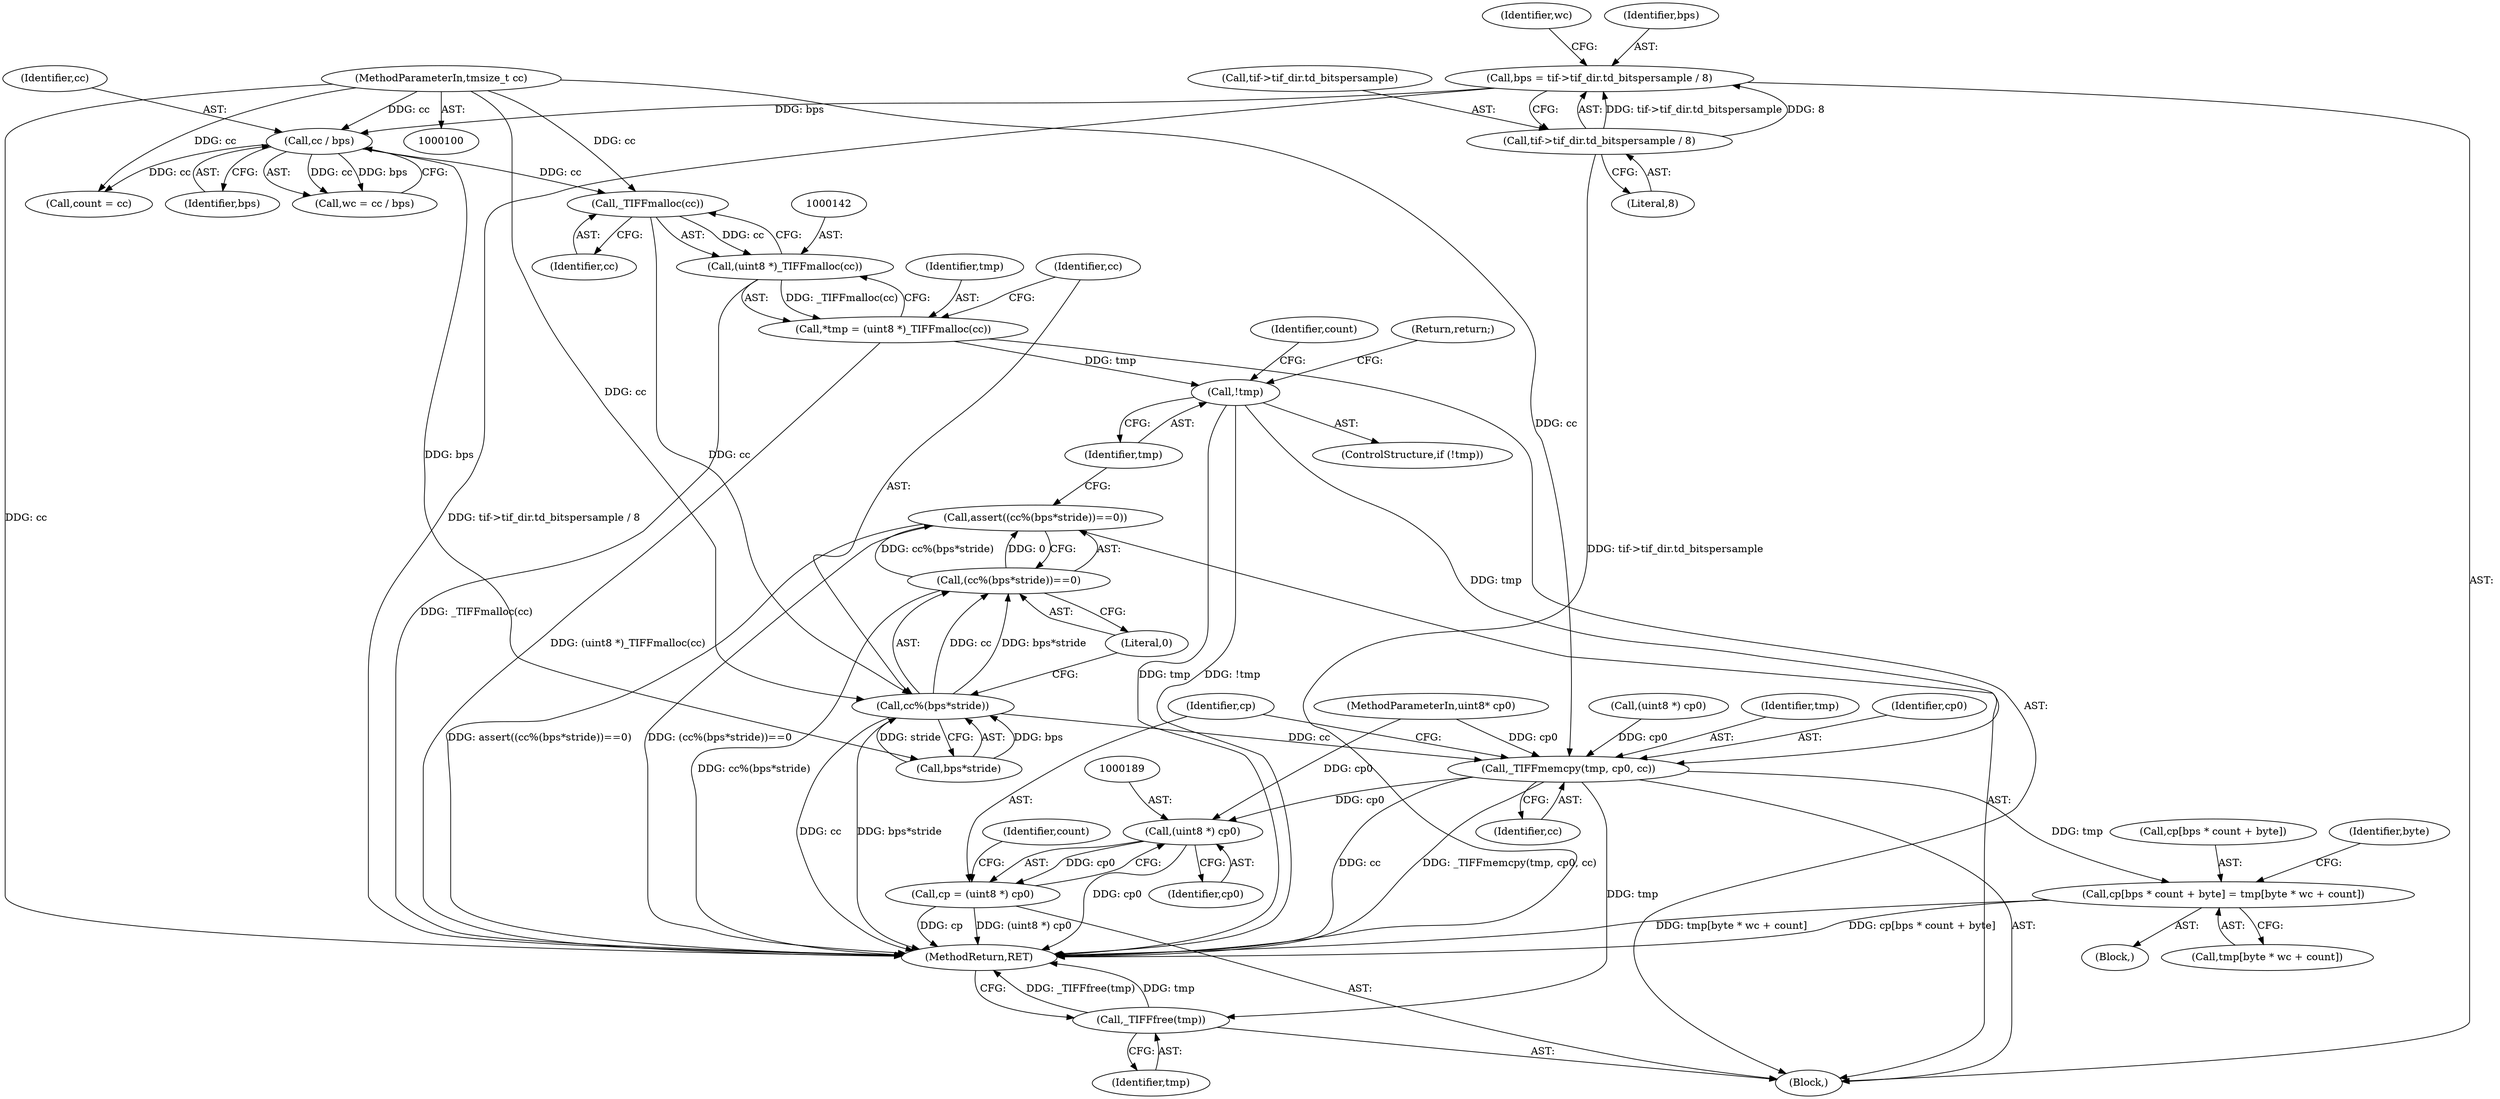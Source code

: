 digraph "1_libtiff_3ca657a8793dd011bf869695d72ad31c779c3cc1_3@API" {
"1000143" [label="(Call,_TIFFmalloc(cc))"];
"1000103" [label="(MethodParameterIn,tmsize_t cc)"];
"1000125" [label="(Call,cc / bps)"];
"1000113" [label="(Call,bps = tif->tif_dir.td_bitspersample / 8)"];
"1000115" [label="(Call,tif->tif_dir.td_bitspersample / 8)"];
"1000141" [label="(Call,(uint8 *)_TIFFmalloc(cc))"];
"1000139" [label="(Call,*tmp = (uint8 *)_TIFFmalloc(cc))"];
"1000154" [label="(Call,!tmp)"];
"1000182" [label="(Call,_TIFFmemcpy(tmp, cp0, cc))"];
"1000188" [label="(Call,(uint8 *) cp0)"];
"1000186" [label="(Call,cp = (uint8 *) cp0)"];
"1000212" [label="(Call,cp[bps * count + byte] = tmp[byte * wc + count])"];
"1000227" [label="(Call,_TIFFfree(tmp))"];
"1000147" [label="(Call,cc%(bps*stride))"];
"1000146" [label="(Call,(cc%(bps*stride))==0)"];
"1000145" [label="(Call,assert((cc%(bps*stride))==0))"];
"1000127" [label="(Identifier,bps)"];
"1000159" [label="(Identifier,count)"];
"1000212" [label="(Call,cp[bps * count + byte] = tmp[byte * wc + count])"];
"1000193" [label="(Identifier,count)"];
"1000141" [label="(Call,(uint8 *)_TIFFmalloc(cc))"];
"1000185" [label="(Identifier,cc)"];
"1000139" [label="(Call,*tmp = (uint8 *)_TIFFmalloc(cc))"];
"1000102" [label="(MethodParameterIn,uint8* cp0)"];
"1000113" [label="(Call,bps = tif->tif_dir.td_bitspersample / 8)"];
"1000124" [label="(Identifier,wc)"];
"1000229" [label="(MethodReturn,RET)"];
"1000116" [label="(Call,tif->tif_dir.td_bitspersample)"];
"1000123" [label="(Call,wc = cc / bps)"];
"1000210" [label="(Identifier,byte)"];
"1000153" [label="(ControlStructure,if (!tmp))"];
"1000126" [label="(Identifier,cc)"];
"1000152" [label="(Literal,0)"];
"1000154" [label="(Call,!tmp)"];
"1000187" [label="(Identifier,cp)"];
"1000104" [label="(Block,)"];
"1000228" [label="(Identifier,tmp)"];
"1000149" [label="(Call,bps*stride)"];
"1000190" [label="(Identifier,cp0)"];
"1000148" [label="(Identifier,cc)"];
"1000129" [label="(Call,count = cc)"];
"1000103" [label="(MethodParameterIn,tmsize_t cc)"];
"1000125" [label="(Call,cc / bps)"];
"1000227" [label="(Call,_TIFFfree(tmp))"];
"1000211" [label="(Block,)"];
"1000143" [label="(Call,_TIFFmalloc(cc))"];
"1000115" [label="(Call,tif->tif_dir.td_bitspersample / 8)"];
"1000188" [label="(Call,(uint8 *) cp0)"];
"1000146" [label="(Call,(cc%(bps*stride))==0)"];
"1000147" [label="(Call,cc%(bps*stride))"];
"1000213" [label="(Call,cp[bps * count + byte])"];
"1000144" [label="(Identifier,cc)"];
"1000220" [label="(Call,tmp[byte * wc + count])"];
"1000156" [label="(Return,return;)"];
"1000182" [label="(Call,_TIFFmemcpy(tmp, cp0, cc))"];
"1000155" [label="(Identifier,tmp)"];
"1000135" [label="(Call,(uint8 *) cp0)"];
"1000121" [label="(Literal,8)"];
"1000114" [label="(Identifier,bps)"];
"1000183" [label="(Identifier,tmp)"];
"1000184" [label="(Identifier,cp0)"];
"1000145" [label="(Call,assert((cc%(bps*stride))==0))"];
"1000140" [label="(Identifier,tmp)"];
"1000186" [label="(Call,cp = (uint8 *) cp0)"];
"1000143" -> "1000141"  [label="AST: "];
"1000143" -> "1000144"  [label="CFG: "];
"1000144" -> "1000143"  [label="AST: "];
"1000141" -> "1000143"  [label="CFG: "];
"1000143" -> "1000141"  [label="DDG: cc"];
"1000103" -> "1000143"  [label="DDG: cc"];
"1000125" -> "1000143"  [label="DDG: cc"];
"1000143" -> "1000147"  [label="DDG: cc"];
"1000103" -> "1000100"  [label="AST: "];
"1000103" -> "1000229"  [label="DDG: cc"];
"1000103" -> "1000125"  [label="DDG: cc"];
"1000103" -> "1000129"  [label="DDG: cc"];
"1000103" -> "1000147"  [label="DDG: cc"];
"1000103" -> "1000182"  [label="DDG: cc"];
"1000125" -> "1000123"  [label="AST: "];
"1000125" -> "1000127"  [label="CFG: "];
"1000126" -> "1000125"  [label="AST: "];
"1000127" -> "1000125"  [label="AST: "];
"1000123" -> "1000125"  [label="CFG: "];
"1000125" -> "1000123"  [label="DDG: cc"];
"1000125" -> "1000123"  [label="DDG: bps"];
"1000113" -> "1000125"  [label="DDG: bps"];
"1000125" -> "1000129"  [label="DDG: cc"];
"1000125" -> "1000149"  [label="DDG: bps"];
"1000113" -> "1000104"  [label="AST: "];
"1000113" -> "1000115"  [label="CFG: "];
"1000114" -> "1000113"  [label="AST: "];
"1000115" -> "1000113"  [label="AST: "];
"1000124" -> "1000113"  [label="CFG: "];
"1000113" -> "1000229"  [label="DDG: tif->tif_dir.td_bitspersample / 8"];
"1000115" -> "1000113"  [label="DDG: tif->tif_dir.td_bitspersample"];
"1000115" -> "1000113"  [label="DDG: 8"];
"1000115" -> "1000121"  [label="CFG: "];
"1000116" -> "1000115"  [label="AST: "];
"1000121" -> "1000115"  [label="AST: "];
"1000115" -> "1000229"  [label="DDG: tif->tif_dir.td_bitspersample"];
"1000141" -> "1000139"  [label="AST: "];
"1000142" -> "1000141"  [label="AST: "];
"1000139" -> "1000141"  [label="CFG: "];
"1000141" -> "1000229"  [label="DDG: _TIFFmalloc(cc)"];
"1000141" -> "1000139"  [label="DDG: _TIFFmalloc(cc)"];
"1000139" -> "1000104"  [label="AST: "];
"1000140" -> "1000139"  [label="AST: "];
"1000148" -> "1000139"  [label="CFG: "];
"1000139" -> "1000229"  [label="DDG: (uint8 *)_TIFFmalloc(cc)"];
"1000139" -> "1000154"  [label="DDG: tmp"];
"1000154" -> "1000153"  [label="AST: "];
"1000154" -> "1000155"  [label="CFG: "];
"1000155" -> "1000154"  [label="AST: "];
"1000156" -> "1000154"  [label="CFG: "];
"1000159" -> "1000154"  [label="CFG: "];
"1000154" -> "1000229"  [label="DDG: tmp"];
"1000154" -> "1000229"  [label="DDG: !tmp"];
"1000154" -> "1000182"  [label="DDG: tmp"];
"1000182" -> "1000104"  [label="AST: "];
"1000182" -> "1000185"  [label="CFG: "];
"1000183" -> "1000182"  [label="AST: "];
"1000184" -> "1000182"  [label="AST: "];
"1000185" -> "1000182"  [label="AST: "];
"1000187" -> "1000182"  [label="CFG: "];
"1000182" -> "1000229"  [label="DDG: cc"];
"1000182" -> "1000229"  [label="DDG: _TIFFmemcpy(tmp, cp0, cc)"];
"1000135" -> "1000182"  [label="DDG: cp0"];
"1000102" -> "1000182"  [label="DDG: cp0"];
"1000147" -> "1000182"  [label="DDG: cc"];
"1000182" -> "1000188"  [label="DDG: cp0"];
"1000182" -> "1000212"  [label="DDG: tmp"];
"1000182" -> "1000227"  [label="DDG: tmp"];
"1000188" -> "1000186"  [label="AST: "];
"1000188" -> "1000190"  [label="CFG: "];
"1000189" -> "1000188"  [label="AST: "];
"1000190" -> "1000188"  [label="AST: "];
"1000186" -> "1000188"  [label="CFG: "];
"1000188" -> "1000229"  [label="DDG: cp0"];
"1000188" -> "1000186"  [label="DDG: cp0"];
"1000102" -> "1000188"  [label="DDG: cp0"];
"1000186" -> "1000104"  [label="AST: "];
"1000187" -> "1000186"  [label="AST: "];
"1000193" -> "1000186"  [label="CFG: "];
"1000186" -> "1000229"  [label="DDG: cp"];
"1000186" -> "1000229"  [label="DDG: (uint8 *) cp0"];
"1000212" -> "1000211"  [label="AST: "];
"1000212" -> "1000220"  [label="CFG: "];
"1000213" -> "1000212"  [label="AST: "];
"1000220" -> "1000212"  [label="AST: "];
"1000210" -> "1000212"  [label="CFG: "];
"1000212" -> "1000229"  [label="DDG: cp[bps * count + byte]"];
"1000212" -> "1000229"  [label="DDG: tmp[byte * wc + count]"];
"1000227" -> "1000104"  [label="AST: "];
"1000227" -> "1000228"  [label="CFG: "];
"1000228" -> "1000227"  [label="AST: "];
"1000229" -> "1000227"  [label="CFG: "];
"1000227" -> "1000229"  [label="DDG: _TIFFfree(tmp)"];
"1000227" -> "1000229"  [label="DDG: tmp"];
"1000147" -> "1000146"  [label="AST: "];
"1000147" -> "1000149"  [label="CFG: "];
"1000148" -> "1000147"  [label="AST: "];
"1000149" -> "1000147"  [label="AST: "];
"1000152" -> "1000147"  [label="CFG: "];
"1000147" -> "1000229"  [label="DDG: bps*stride"];
"1000147" -> "1000229"  [label="DDG: cc"];
"1000147" -> "1000146"  [label="DDG: cc"];
"1000147" -> "1000146"  [label="DDG: bps*stride"];
"1000149" -> "1000147"  [label="DDG: bps"];
"1000149" -> "1000147"  [label="DDG: stride"];
"1000146" -> "1000145"  [label="AST: "];
"1000146" -> "1000152"  [label="CFG: "];
"1000152" -> "1000146"  [label="AST: "];
"1000145" -> "1000146"  [label="CFG: "];
"1000146" -> "1000229"  [label="DDG: cc%(bps*stride)"];
"1000146" -> "1000145"  [label="DDG: cc%(bps*stride)"];
"1000146" -> "1000145"  [label="DDG: 0"];
"1000145" -> "1000104"  [label="AST: "];
"1000155" -> "1000145"  [label="CFG: "];
"1000145" -> "1000229"  [label="DDG: assert((cc%(bps*stride))==0)"];
"1000145" -> "1000229"  [label="DDG: (cc%(bps*stride))==0"];
}
